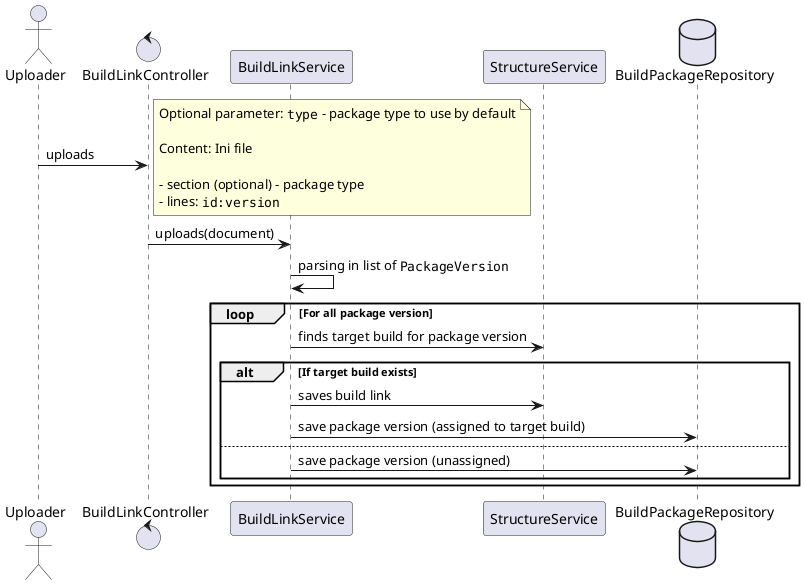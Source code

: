 @startuml

actor Uploader
control BuildLinkController
participant BuildLinkService
participant StructureService
database BuildPackageRepository

Uploader -> BuildLinkController: uploads

note right
Optional parameter: ""type"" - package type to use by default

Content: Ini file

- section (optional) - package type
- lines: ""id:version""
end note

BuildLinkController -> BuildLinkService: uploads(document)
BuildLinkService -> BuildLinkService: parsing in list of ""PackageVersion""

loop For all package version
    BuildLinkService -> StructureService: finds target build for package version
    alt If target build exists
        BuildLinkService -> StructureService: saves build link
        BuildLinkService -> BuildPackageRepository: save package version (assigned to target build)
    else
        BuildLinkService -> BuildPackageRepository: save package version (unassigned)
    end
end

@enduml
